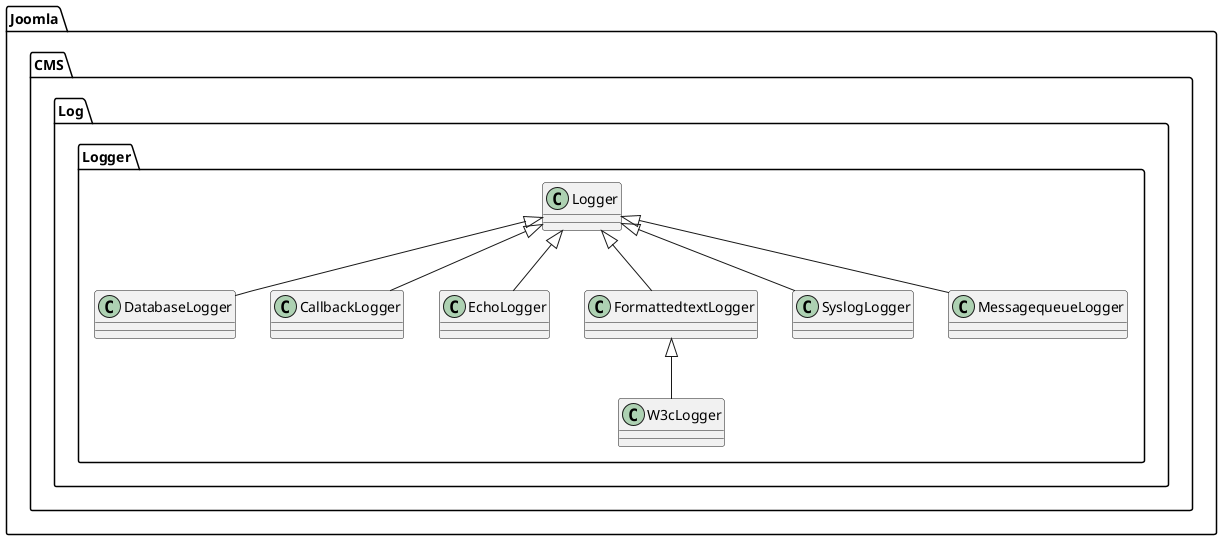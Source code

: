 @startuml
class Joomla.CMS.Log.Logger.DatabaseLogger
Joomla.CMS.Log.Logger.Logger <|-- Joomla.CMS.Log.Logger.DatabaseLogger

class Joomla.CMS.Log.Logger.CallbackLogger
Joomla.CMS.Log.Logger.Logger <|-- Joomla.CMS.Log.Logger.CallbackLogger
class Joomla.CMS.Log.Logger.EchoLogger
Joomla.CMS.Log.Logger.Logger <|-- Joomla.CMS.Log.Logger.EchoLogger
class Joomla.CMS.Log.Logger.W3cLogger
Joomla.CMS.Log.Logger.FormattedtextLogger <|-- Joomla.CMS.Log.Logger.W3cLogger
class Joomla.CMS.Log.Logger.FormattedtextLogger
Joomla.CMS.Log.Logger.Logger <|-- Joomla.CMS.Log.Logger.FormattedtextLogger
class Joomla.CMS.Log.Logger.SyslogLogger
Joomla.CMS.Log.Logger.Logger <|-- Joomla.CMS.Log.Logger.SyslogLogger
class Joomla.CMS.Log.Logger.MessagequeueLogger
Joomla.CMS.Log.Logger.Logger <|-- Joomla.CMS.Log.Logger.MessagequeueLogger
@enduml
